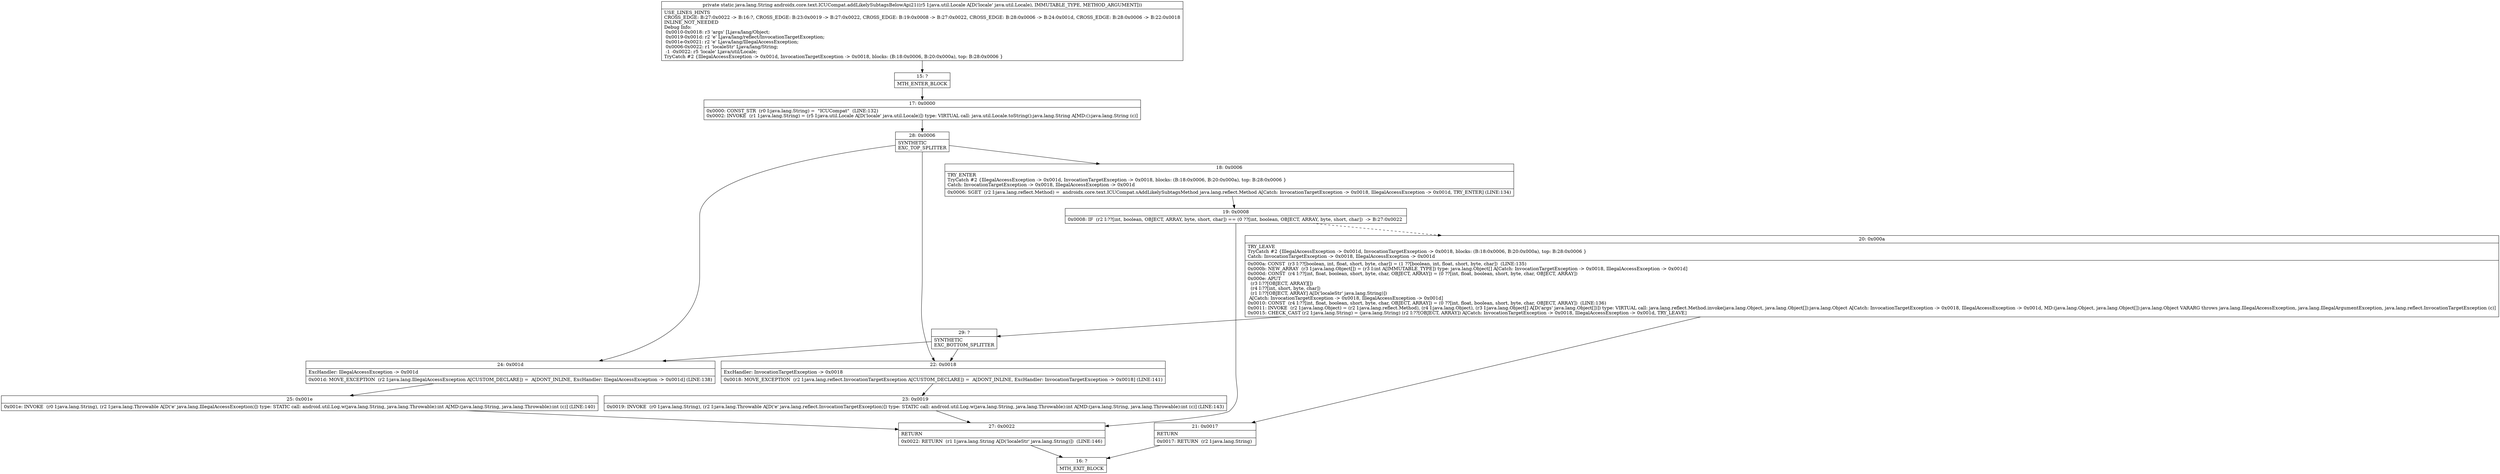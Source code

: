 digraph "CFG forandroidx.core.text.ICUCompat.addLikelySubtagsBelowApi21(Ljava\/util\/Locale;)Ljava\/lang\/String;" {
Node_15 [shape=record,label="{15\:\ ?|MTH_ENTER_BLOCK\l}"];
Node_17 [shape=record,label="{17\:\ 0x0000|0x0000: CONST_STR  (r0 I:java.lang.String) =  \"ICUCompat\"  (LINE:132)\l0x0002: INVOKE  (r1 I:java.lang.String) = (r5 I:java.util.Locale A[D('locale' java.util.Locale)]) type: VIRTUAL call: java.util.Locale.toString():java.lang.String A[MD:():java.lang.String (c)]\l}"];
Node_28 [shape=record,label="{28\:\ 0x0006|SYNTHETIC\lEXC_TOP_SPLITTER\l}"];
Node_18 [shape=record,label="{18\:\ 0x0006|TRY_ENTER\lTryCatch #2 \{IllegalAccessException \-\> 0x001d, InvocationTargetException \-\> 0x0018, blocks: (B:18:0x0006, B:20:0x000a), top: B:28:0x0006 \}\lCatch: InvocationTargetException \-\> 0x0018, IllegalAccessException \-\> 0x001d\l|0x0006: SGET  (r2 I:java.lang.reflect.Method) =  androidx.core.text.ICUCompat.sAddLikelySubtagsMethod java.lang.reflect.Method A[Catch: InvocationTargetException \-\> 0x0018, IllegalAccessException \-\> 0x001d, TRY_ENTER] (LINE:134)\l}"];
Node_19 [shape=record,label="{19\:\ 0x0008|0x0008: IF  (r2 I:??[int, boolean, OBJECT, ARRAY, byte, short, char]) == (0 ??[int, boolean, OBJECT, ARRAY, byte, short, char])  \-\> B:27:0x0022 \l}"];
Node_20 [shape=record,label="{20\:\ 0x000a|TRY_LEAVE\lTryCatch #2 \{IllegalAccessException \-\> 0x001d, InvocationTargetException \-\> 0x0018, blocks: (B:18:0x0006, B:20:0x000a), top: B:28:0x0006 \}\lCatch: InvocationTargetException \-\> 0x0018, IllegalAccessException \-\> 0x001d\l|0x000a: CONST  (r3 I:??[boolean, int, float, short, byte, char]) = (1 ??[boolean, int, float, short, byte, char])  (LINE:135)\l0x000b: NEW_ARRAY  (r3 I:java.lang.Object[]) = (r3 I:int A[IMMUTABLE_TYPE]) type: java.lang.Object[] A[Catch: InvocationTargetException \-\> 0x0018, IllegalAccessException \-\> 0x001d]\l0x000d: CONST  (r4 I:??[int, float, boolean, short, byte, char, OBJECT, ARRAY]) = (0 ??[int, float, boolean, short, byte, char, OBJECT, ARRAY]) \l0x000e: APUT  \l  (r3 I:??[OBJECT, ARRAY][])\l  (r4 I:??[int, short, byte, char])\l  (r1 I:??[OBJECT, ARRAY] A[D('localeStr' java.lang.String)])\l A[Catch: InvocationTargetException \-\> 0x0018, IllegalAccessException \-\> 0x001d]\l0x0010: CONST  (r4 I:??[int, float, boolean, short, byte, char, OBJECT, ARRAY]) = (0 ??[int, float, boolean, short, byte, char, OBJECT, ARRAY])  (LINE:136)\l0x0011: INVOKE  (r2 I:java.lang.Object) = (r2 I:java.lang.reflect.Method), (r4 I:java.lang.Object), (r3 I:java.lang.Object[] A[D('args' java.lang.Object[])]) type: VIRTUAL call: java.lang.reflect.Method.invoke(java.lang.Object, java.lang.Object[]):java.lang.Object A[Catch: InvocationTargetException \-\> 0x0018, IllegalAccessException \-\> 0x001d, MD:(java.lang.Object, java.lang.Object[]):java.lang.Object VARARG throws java.lang.IllegalAccessException, java.lang.IllegalArgumentException, java.lang.reflect.InvocationTargetException (c)]\l0x0015: CHECK_CAST (r2 I:java.lang.String) = (java.lang.String) (r2 I:??[OBJECT, ARRAY]) A[Catch: InvocationTargetException \-\> 0x0018, IllegalAccessException \-\> 0x001d, TRY_LEAVE]\l}"];
Node_21 [shape=record,label="{21\:\ 0x0017|RETURN\l|0x0017: RETURN  (r2 I:java.lang.String) \l}"];
Node_16 [shape=record,label="{16\:\ ?|MTH_EXIT_BLOCK\l}"];
Node_29 [shape=record,label="{29\:\ ?|SYNTHETIC\lEXC_BOTTOM_SPLITTER\l}"];
Node_27 [shape=record,label="{27\:\ 0x0022|RETURN\l|0x0022: RETURN  (r1 I:java.lang.String A[D('localeStr' java.lang.String)])  (LINE:146)\l}"];
Node_24 [shape=record,label="{24\:\ 0x001d|ExcHandler: IllegalAccessException \-\> 0x001d\l|0x001d: MOVE_EXCEPTION  (r2 I:java.lang.IllegalAccessException A[CUSTOM_DECLARE]) =  A[DONT_INLINE, ExcHandler: IllegalAccessException \-\> 0x001d] (LINE:138)\l}"];
Node_25 [shape=record,label="{25\:\ 0x001e|0x001e: INVOKE  (r0 I:java.lang.String), (r2 I:java.lang.Throwable A[D('e' java.lang.IllegalAccessException)]) type: STATIC call: android.util.Log.w(java.lang.String, java.lang.Throwable):int A[MD:(java.lang.String, java.lang.Throwable):int (c)] (LINE:140)\l}"];
Node_22 [shape=record,label="{22\:\ 0x0018|ExcHandler: InvocationTargetException \-\> 0x0018\l|0x0018: MOVE_EXCEPTION  (r2 I:java.lang.reflect.InvocationTargetException A[CUSTOM_DECLARE]) =  A[DONT_INLINE, ExcHandler: InvocationTargetException \-\> 0x0018] (LINE:141)\l}"];
Node_23 [shape=record,label="{23\:\ 0x0019|0x0019: INVOKE  (r0 I:java.lang.String), (r2 I:java.lang.Throwable A[D('e' java.lang.reflect.InvocationTargetException)]) type: STATIC call: android.util.Log.w(java.lang.String, java.lang.Throwable):int A[MD:(java.lang.String, java.lang.Throwable):int (c)] (LINE:143)\l}"];
MethodNode[shape=record,label="{private static java.lang.String androidx.core.text.ICUCompat.addLikelySubtagsBelowApi21((r5 I:java.util.Locale A[D('locale' java.util.Locale), IMMUTABLE_TYPE, METHOD_ARGUMENT]))  | USE_LINES_HINTS\lCROSS_EDGE: B:27:0x0022 \-\> B:16:?, CROSS_EDGE: B:23:0x0019 \-\> B:27:0x0022, CROSS_EDGE: B:19:0x0008 \-\> B:27:0x0022, CROSS_EDGE: B:28:0x0006 \-\> B:24:0x001d, CROSS_EDGE: B:28:0x0006 \-\> B:22:0x0018\lINLINE_NOT_NEEDED\lDebug Info:\l  0x0010\-0x0018: r3 'args' [Ljava\/lang\/Object;\l  0x0019\-0x001d: r2 'e' Ljava\/lang\/reflect\/InvocationTargetException;\l  0x001e\-0x0021: r2 'e' Ljava\/lang\/IllegalAccessException;\l  0x0006\-0x0022: r1 'localeStr' Ljava\/lang\/String;\l  \-1 \-0x0022: r5 'locale' Ljava\/util\/Locale;\lTryCatch #2 \{IllegalAccessException \-\> 0x001d, InvocationTargetException \-\> 0x0018, blocks: (B:18:0x0006, B:20:0x000a), top: B:28:0x0006 \}\l}"];
MethodNode -> Node_15;Node_15 -> Node_17;
Node_17 -> Node_28;
Node_28 -> Node_18;
Node_28 -> Node_24;
Node_28 -> Node_22;
Node_18 -> Node_19;
Node_19 -> Node_20[style=dashed];
Node_19 -> Node_27;
Node_20 -> Node_21;
Node_20 -> Node_29;
Node_21 -> Node_16;
Node_29 -> Node_24;
Node_29 -> Node_22;
Node_27 -> Node_16;
Node_24 -> Node_25;
Node_25 -> Node_27;
Node_22 -> Node_23;
Node_23 -> Node_27;
}

